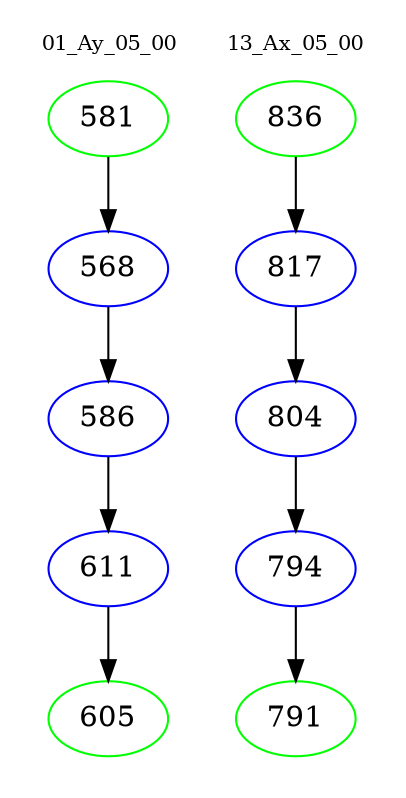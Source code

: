 digraph{
subgraph cluster_0 {
color = white
label = "01_Ay_05_00";
fontsize=10;
T0_581 [label="581", color="green"]
T0_581 -> T0_568 [color="black"]
T0_568 [label="568", color="blue"]
T0_568 -> T0_586 [color="black"]
T0_586 [label="586", color="blue"]
T0_586 -> T0_611 [color="black"]
T0_611 [label="611", color="blue"]
T0_611 -> T0_605 [color="black"]
T0_605 [label="605", color="green"]
}
subgraph cluster_1 {
color = white
label = "13_Ax_05_00";
fontsize=10;
T1_836 [label="836", color="green"]
T1_836 -> T1_817 [color="black"]
T1_817 [label="817", color="blue"]
T1_817 -> T1_804 [color="black"]
T1_804 [label="804", color="blue"]
T1_804 -> T1_794 [color="black"]
T1_794 [label="794", color="blue"]
T1_794 -> T1_791 [color="black"]
T1_791 [label="791", color="green"]
}
}

